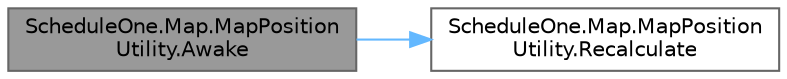 digraph "ScheduleOne.Map.MapPositionUtility.Awake"
{
 // LATEX_PDF_SIZE
  bgcolor="transparent";
  edge [fontname=Helvetica,fontsize=10,labelfontname=Helvetica,labelfontsize=10];
  node [fontname=Helvetica,fontsize=10,shape=box,height=0.2,width=0.4];
  rankdir="LR";
  Node1 [id="Node000001",label="ScheduleOne.Map.MapPosition\lUtility.Awake",height=0.2,width=0.4,color="gray40", fillcolor="grey60", style="filled", fontcolor="black",tooltip=" "];
  Node1 -> Node2 [id="edge1_Node000001_Node000002",color="steelblue1",style="solid",tooltip=" "];
  Node2 [id="Node000002",label="ScheduleOne.Map.MapPosition\lUtility.Recalculate",height=0.2,width=0.4,color="grey40", fillcolor="white", style="filled",URL="$class_schedule_one_1_1_map_1_1_map_position_utility.html#af63f4f3449c94765c2305e515fd8bf75",tooltip=" "];
}
